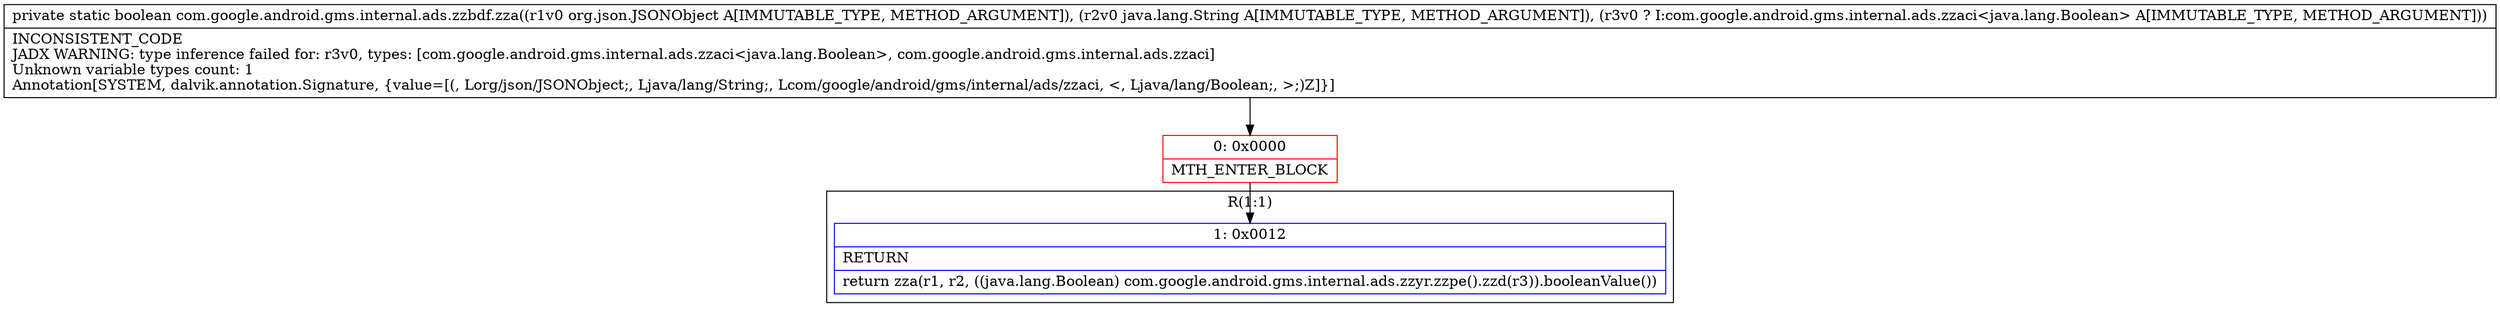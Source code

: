 digraph "CFG forcom.google.android.gms.internal.ads.zzbdf.zza(Lorg\/json\/JSONObject;Ljava\/lang\/String;Lcom\/google\/android\/gms\/internal\/ads\/zzaci;)Z" {
subgraph cluster_Region_1732430979 {
label = "R(1:1)";
node [shape=record,color=blue];
Node_1 [shape=record,label="{1\:\ 0x0012|RETURN\l|return zza(r1, r2, ((java.lang.Boolean) com.google.android.gms.internal.ads.zzyr.zzpe().zzd(r3)).booleanValue())\l}"];
}
Node_0 [shape=record,color=red,label="{0\:\ 0x0000|MTH_ENTER_BLOCK\l}"];
MethodNode[shape=record,label="{private static boolean com.google.android.gms.internal.ads.zzbdf.zza((r1v0 org.json.JSONObject A[IMMUTABLE_TYPE, METHOD_ARGUMENT]), (r2v0 java.lang.String A[IMMUTABLE_TYPE, METHOD_ARGUMENT]), (r3v0 ? I:com.google.android.gms.internal.ads.zzaci\<java.lang.Boolean\> A[IMMUTABLE_TYPE, METHOD_ARGUMENT]))  | INCONSISTENT_CODE\lJADX WARNING: type inference failed for: r3v0, types: [com.google.android.gms.internal.ads.zzaci\<java.lang.Boolean\>, com.google.android.gms.internal.ads.zzaci]\lUnknown variable types count: 1\lAnnotation[SYSTEM, dalvik.annotation.Signature, \{value=[(, Lorg\/json\/JSONObject;, Ljava\/lang\/String;, Lcom\/google\/android\/gms\/internal\/ads\/zzaci, \<, Ljava\/lang\/Boolean;, \>;)Z]\}]\l}"];
MethodNode -> Node_0;
Node_0 -> Node_1;
}

